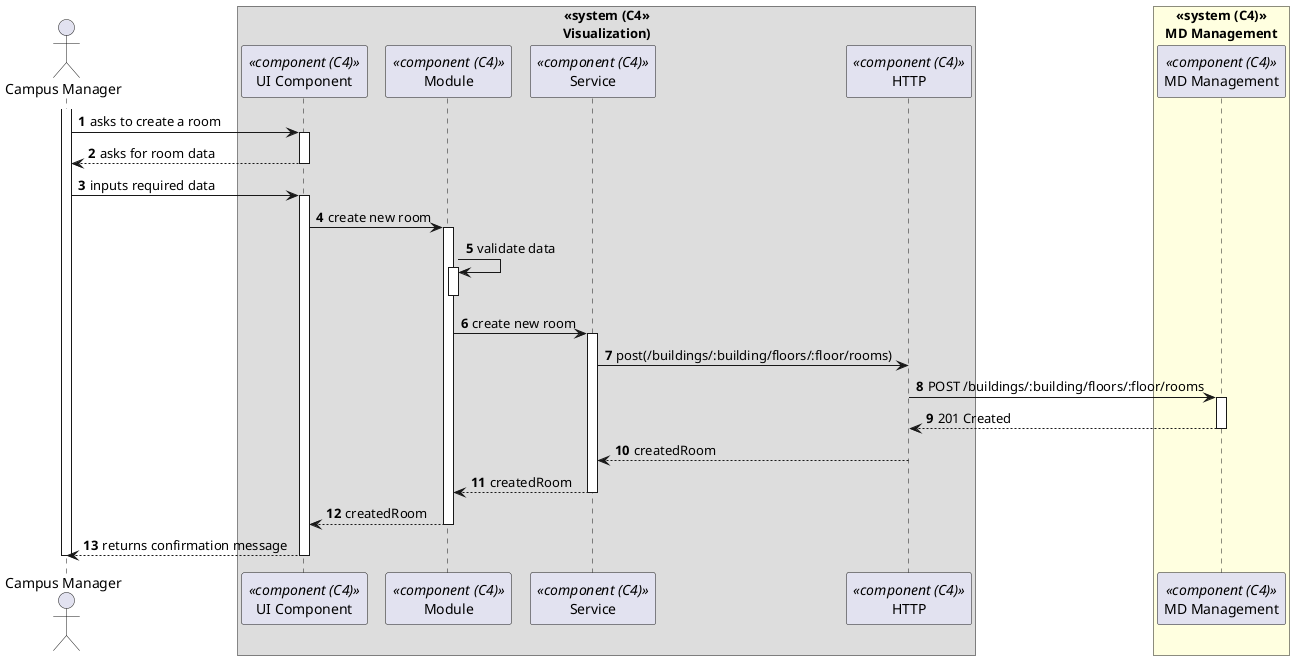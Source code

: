 @startuml process-view
autonumber
skinparam DefaultTextAlignment<<center>> center

actor CM as "Campus Manager"
box "<<system (C4>>\nVisualization)"<<center>>
  participant CMP as "UI Component" <<component (C4)>>
  participant MOD as "Module" <<component (C4)>>
  participant SRV as "Service" <<component (C4)>>
  participant HTTP as "HTTP" <<component (C4)>>
end box

box "<<system (C4)>>\nMD Management" <<center>>#LightYellow
  participant MDM as "MD Management" <<component (C4)>>
end box

activate CM

CM -> CMP : asks to create a room
activate CMP

CM <-- CMP : asks for room data
deactivate CMP

CM -> CMP : inputs required data
activate CMP

CMP -> MOD : create new room
activate MOD
MOD -> MOD : validate data
activate MOD
deactivate MOD

MOD -> SRV : create new room
activate SRV
SRV -> HTTP : post(/buildings/:building/floors/:floor/rooms)

HTTP -> MDM : POST /buildings/:building/floors/:floor/rooms
activate MDM
MDM --> HTTP : 201 Created
deactivate MDM

HTTP --> SRV : createdRoom
deactivate HTTP

SRV --> MOD : createdRoom
deactivate SRV
MOD --> CMP : createdRoom
deactivate MOD

CM <-- CMP : returns confirmation message
deactivate CMP

deactivate CM

@enduml
